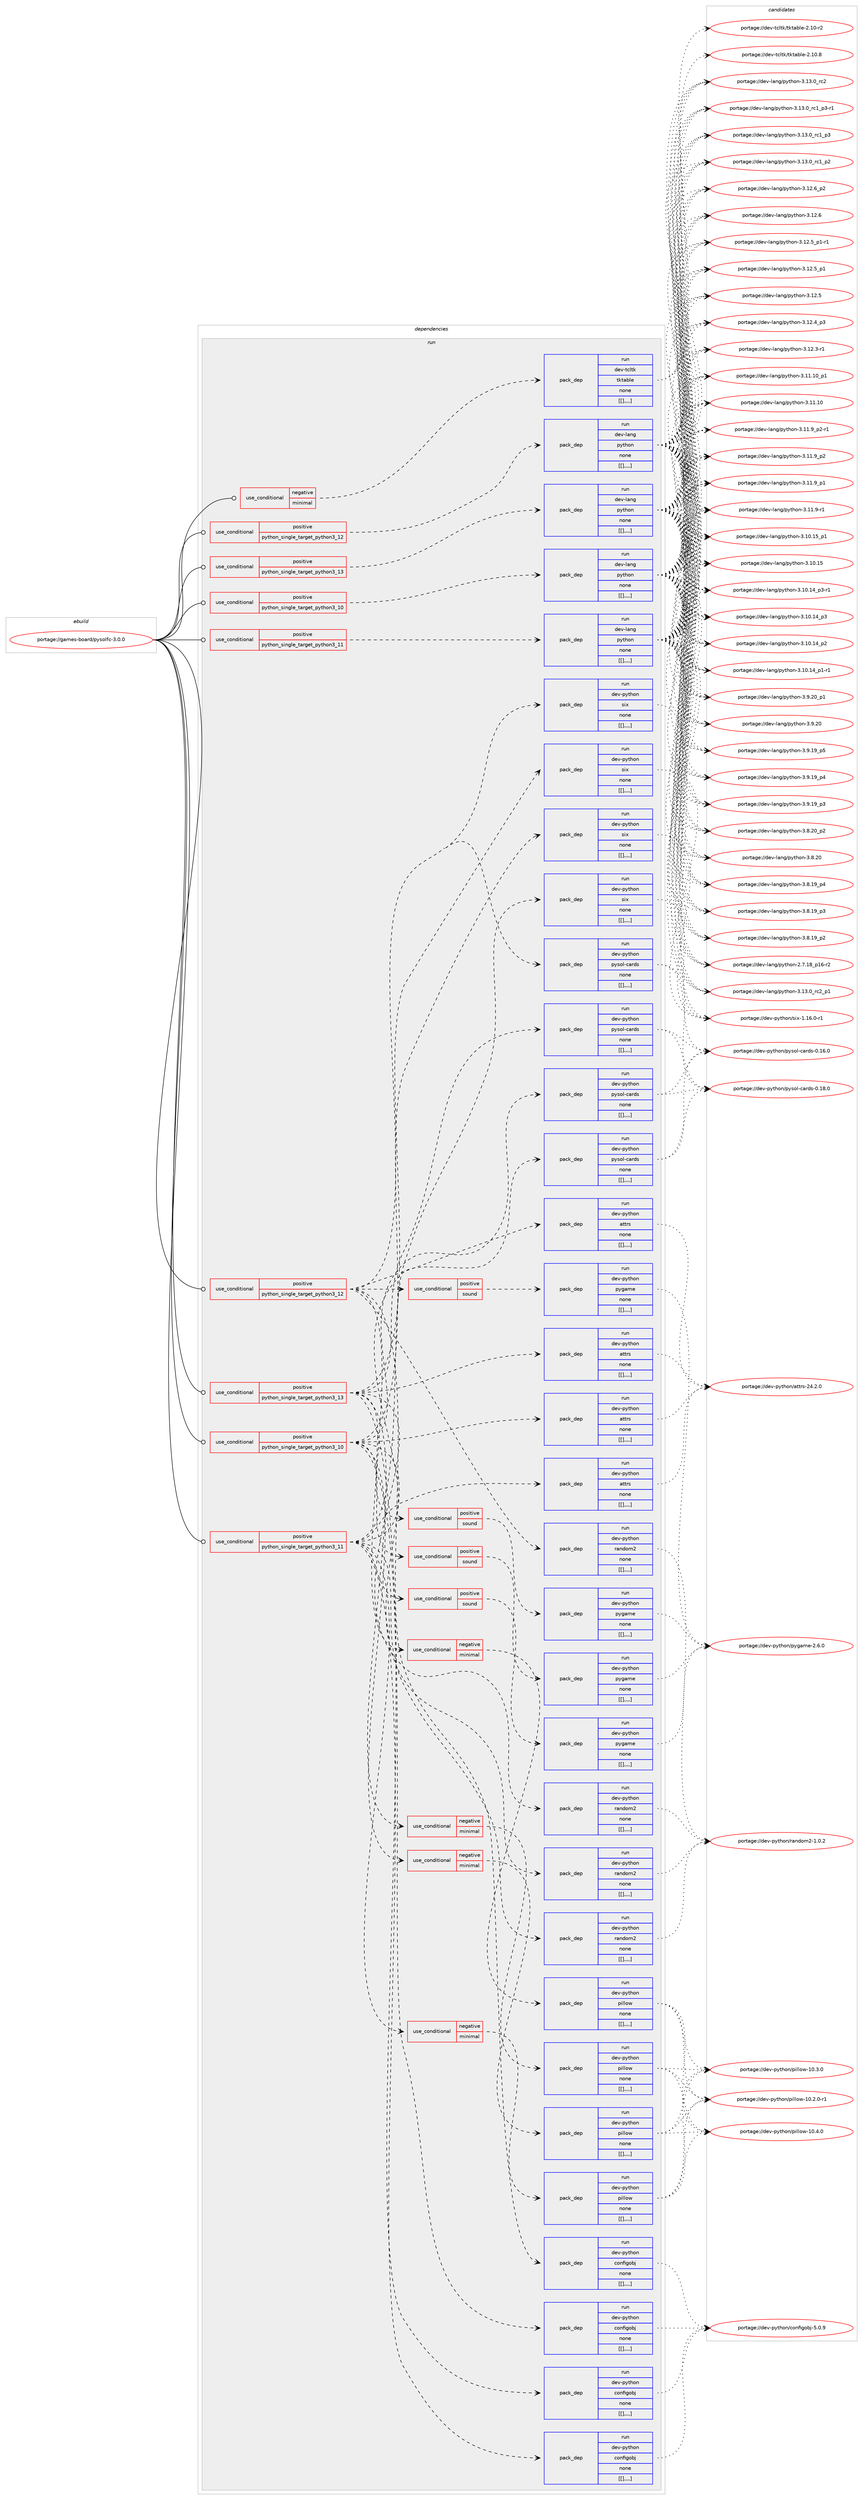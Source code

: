 digraph prolog {

# *************
# Graph options
# *************

newrank=true;
concentrate=true;
compound=true;
graph [rankdir=LR,fontname=Helvetica,fontsize=10,ranksep=1.5];#, ranksep=2.5, nodesep=0.2];
edge  [arrowhead=vee];
node  [fontname=Helvetica,fontsize=10];

# **********
# The ebuild
# **********

subgraph cluster_leftcol {
color=gray;
label=<<i>ebuild</i>>;
id [label="portage://games-board/pysolfc-3.0.0", color=red, width=4, href="../games-board/pysolfc-3.0.0.svg"];
}

# ****************
# The dependencies
# ****************

subgraph cluster_midcol {
color=gray;
label=<<i>dependencies</i>>;
subgraph cluster_compile {
fillcolor="#eeeeee";
style=filled;
label=<<i>compile</i>>;
}
subgraph cluster_compileandrun {
fillcolor="#eeeeee";
style=filled;
label=<<i>compile and run</i>>;
}
subgraph cluster_run {
fillcolor="#eeeeee";
style=filled;
label=<<i>run</i>>;
subgraph cond65545 {
dependency230929 [label=<<TABLE BORDER="0" CELLBORDER="1" CELLSPACING="0" CELLPADDING="4"><TR><TD ROWSPAN="3" CELLPADDING="10">use_conditional</TD></TR><TR><TD>negative</TD></TR><TR><TD>minimal</TD></TR></TABLE>>, shape=none, color=red];
subgraph pack163909 {
dependency230930 [label=<<TABLE BORDER="0" CELLBORDER="1" CELLSPACING="0" CELLPADDING="4" WIDTH="220"><TR><TD ROWSPAN="6" CELLPADDING="30">pack_dep</TD></TR><TR><TD WIDTH="110">run</TD></TR><TR><TD>dev-tcltk</TD></TR><TR><TD>tktable</TD></TR><TR><TD>none</TD></TR><TR><TD>[[],,,,]</TD></TR></TABLE>>, shape=none, color=blue];
}
dependency230929:e -> dependency230930:w [weight=20,style="dashed",arrowhead="vee"];
}
id:e -> dependency230929:w [weight=20,style="solid",arrowhead="odot"];
subgraph cond65546 {
dependency230931 [label=<<TABLE BORDER="0" CELLBORDER="1" CELLSPACING="0" CELLPADDING="4"><TR><TD ROWSPAN="3" CELLPADDING="10">use_conditional</TD></TR><TR><TD>positive</TD></TR><TR><TD>python_single_target_python3_10</TD></TR></TABLE>>, shape=none, color=red];
subgraph pack163910 {
dependency230932 [label=<<TABLE BORDER="0" CELLBORDER="1" CELLSPACING="0" CELLPADDING="4" WIDTH="220"><TR><TD ROWSPAN="6" CELLPADDING="30">pack_dep</TD></TR><TR><TD WIDTH="110">run</TD></TR><TR><TD>dev-lang</TD></TR><TR><TD>python</TD></TR><TR><TD>none</TD></TR><TR><TD>[[],,,,]</TD></TR></TABLE>>, shape=none, color=blue];
}
dependency230931:e -> dependency230932:w [weight=20,style="dashed",arrowhead="vee"];
}
id:e -> dependency230931:w [weight=20,style="solid",arrowhead="odot"];
subgraph cond65547 {
dependency230933 [label=<<TABLE BORDER="0" CELLBORDER="1" CELLSPACING="0" CELLPADDING="4"><TR><TD ROWSPAN="3" CELLPADDING="10">use_conditional</TD></TR><TR><TD>positive</TD></TR><TR><TD>python_single_target_python3_10</TD></TR></TABLE>>, shape=none, color=red];
subgraph pack163911 {
dependency230934 [label=<<TABLE BORDER="0" CELLBORDER="1" CELLSPACING="0" CELLPADDING="4" WIDTH="220"><TR><TD ROWSPAN="6" CELLPADDING="30">pack_dep</TD></TR><TR><TD WIDTH="110">run</TD></TR><TR><TD>dev-python</TD></TR><TR><TD>attrs</TD></TR><TR><TD>none</TD></TR><TR><TD>[[],,,,]</TD></TR></TABLE>>, shape=none, color=blue];
}
dependency230933:e -> dependency230934:w [weight=20,style="dashed",arrowhead="vee"];
subgraph pack163912 {
dependency230935 [label=<<TABLE BORDER="0" CELLBORDER="1" CELLSPACING="0" CELLPADDING="4" WIDTH="220"><TR><TD ROWSPAN="6" CELLPADDING="30">pack_dep</TD></TR><TR><TD WIDTH="110">run</TD></TR><TR><TD>dev-python</TD></TR><TR><TD>configobj</TD></TR><TR><TD>none</TD></TR><TR><TD>[[],,,,]</TD></TR></TABLE>>, shape=none, color=blue];
}
dependency230933:e -> dependency230935:w [weight=20,style="dashed",arrowhead="vee"];
subgraph pack163913 {
dependency230936 [label=<<TABLE BORDER="0" CELLBORDER="1" CELLSPACING="0" CELLPADDING="4" WIDTH="220"><TR><TD ROWSPAN="6" CELLPADDING="30">pack_dep</TD></TR><TR><TD WIDTH="110">run</TD></TR><TR><TD>dev-python</TD></TR><TR><TD>pysol-cards</TD></TR><TR><TD>none</TD></TR><TR><TD>[[],,,,]</TD></TR></TABLE>>, shape=none, color=blue];
}
dependency230933:e -> dependency230936:w [weight=20,style="dashed",arrowhead="vee"];
subgraph pack163914 {
dependency230937 [label=<<TABLE BORDER="0" CELLBORDER="1" CELLSPACING="0" CELLPADDING="4" WIDTH="220"><TR><TD ROWSPAN="6" CELLPADDING="30">pack_dep</TD></TR><TR><TD WIDTH="110">run</TD></TR><TR><TD>dev-python</TD></TR><TR><TD>random2</TD></TR><TR><TD>none</TD></TR><TR><TD>[[],,,,]</TD></TR></TABLE>>, shape=none, color=blue];
}
dependency230933:e -> dependency230937:w [weight=20,style="dashed",arrowhead="vee"];
subgraph pack163915 {
dependency230938 [label=<<TABLE BORDER="0" CELLBORDER="1" CELLSPACING="0" CELLPADDING="4" WIDTH="220"><TR><TD ROWSPAN="6" CELLPADDING="30">pack_dep</TD></TR><TR><TD WIDTH="110">run</TD></TR><TR><TD>dev-python</TD></TR><TR><TD>six</TD></TR><TR><TD>none</TD></TR><TR><TD>[[],,,,]</TD></TR></TABLE>>, shape=none, color=blue];
}
dependency230933:e -> dependency230938:w [weight=20,style="dashed",arrowhead="vee"];
subgraph cond65548 {
dependency230939 [label=<<TABLE BORDER="0" CELLBORDER="1" CELLSPACING="0" CELLPADDING="4"><TR><TD ROWSPAN="3" CELLPADDING="10">use_conditional</TD></TR><TR><TD>positive</TD></TR><TR><TD>sound</TD></TR></TABLE>>, shape=none, color=red];
subgraph pack163916 {
dependency230940 [label=<<TABLE BORDER="0" CELLBORDER="1" CELLSPACING="0" CELLPADDING="4" WIDTH="220"><TR><TD ROWSPAN="6" CELLPADDING="30">pack_dep</TD></TR><TR><TD WIDTH="110">run</TD></TR><TR><TD>dev-python</TD></TR><TR><TD>pygame</TD></TR><TR><TD>none</TD></TR><TR><TD>[[],,,,]</TD></TR></TABLE>>, shape=none, color=blue];
}
dependency230939:e -> dependency230940:w [weight=20,style="dashed",arrowhead="vee"];
}
dependency230933:e -> dependency230939:w [weight=20,style="dashed",arrowhead="vee"];
subgraph cond65549 {
dependency230941 [label=<<TABLE BORDER="0" CELLBORDER="1" CELLSPACING="0" CELLPADDING="4"><TR><TD ROWSPAN="3" CELLPADDING="10">use_conditional</TD></TR><TR><TD>negative</TD></TR><TR><TD>minimal</TD></TR></TABLE>>, shape=none, color=red];
subgraph pack163917 {
dependency230942 [label=<<TABLE BORDER="0" CELLBORDER="1" CELLSPACING="0" CELLPADDING="4" WIDTH="220"><TR><TD ROWSPAN="6" CELLPADDING="30">pack_dep</TD></TR><TR><TD WIDTH="110">run</TD></TR><TR><TD>dev-python</TD></TR><TR><TD>pillow</TD></TR><TR><TD>none</TD></TR><TR><TD>[[],,,,]</TD></TR></TABLE>>, shape=none, color=blue];
}
dependency230941:e -> dependency230942:w [weight=20,style="dashed",arrowhead="vee"];
}
dependency230933:e -> dependency230941:w [weight=20,style="dashed",arrowhead="vee"];
}
id:e -> dependency230933:w [weight=20,style="solid",arrowhead="odot"];
subgraph cond65550 {
dependency230943 [label=<<TABLE BORDER="0" CELLBORDER="1" CELLSPACING="0" CELLPADDING="4"><TR><TD ROWSPAN="3" CELLPADDING="10">use_conditional</TD></TR><TR><TD>positive</TD></TR><TR><TD>python_single_target_python3_11</TD></TR></TABLE>>, shape=none, color=red];
subgraph pack163918 {
dependency230944 [label=<<TABLE BORDER="0" CELLBORDER="1" CELLSPACING="0" CELLPADDING="4" WIDTH="220"><TR><TD ROWSPAN="6" CELLPADDING="30">pack_dep</TD></TR><TR><TD WIDTH="110">run</TD></TR><TR><TD>dev-lang</TD></TR><TR><TD>python</TD></TR><TR><TD>none</TD></TR><TR><TD>[[],,,,]</TD></TR></TABLE>>, shape=none, color=blue];
}
dependency230943:e -> dependency230944:w [weight=20,style="dashed",arrowhead="vee"];
}
id:e -> dependency230943:w [weight=20,style="solid",arrowhead="odot"];
subgraph cond65551 {
dependency230945 [label=<<TABLE BORDER="0" CELLBORDER="1" CELLSPACING="0" CELLPADDING="4"><TR><TD ROWSPAN="3" CELLPADDING="10">use_conditional</TD></TR><TR><TD>positive</TD></TR><TR><TD>python_single_target_python3_11</TD></TR></TABLE>>, shape=none, color=red];
subgraph pack163919 {
dependency230946 [label=<<TABLE BORDER="0" CELLBORDER="1" CELLSPACING="0" CELLPADDING="4" WIDTH="220"><TR><TD ROWSPAN="6" CELLPADDING="30">pack_dep</TD></TR><TR><TD WIDTH="110">run</TD></TR><TR><TD>dev-python</TD></TR><TR><TD>attrs</TD></TR><TR><TD>none</TD></TR><TR><TD>[[],,,,]</TD></TR></TABLE>>, shape=none, color=blue];
}
dependency230945:e -> dependency230946:w [weight=20,style="dashed",arrowhead="vee"];
subgraph pack163920 {
dependency230947 [label=<<TABLE BORDER="0" CELLBORDER="1" CELLSPACING="0" CELLPADDING="4" WIDTH="220"><TR><TD ROWSPAN="6" CELLPADDING="30">pack_dep</TD></TR><TR><TD WIDTH="110">run</TD></TR><TR><TD>dev-python</TD></TR><TR><TD>configobj</TD></TR><TR><TD>none</TD></TR><TR><TD>[[],,,,]</TD></TR></TABLE>>, shape=none, color=blue];
}
dependency230945:e -> dependency230947:w [weight=20,style="dashed",arrowhead="vee"];
subgraph pack163921 {
dependency230948 [label=<<TABLE BORDER="0" CELLBORDER="1" CELLSPACING="0" CELLPADDING="4" WIDTH="220"><TR><TD ROWSPAN="6" CELLPADDING="30">pack_dep</TD></TR><TR><TD WIDTH="110">run</TD></TR><TR><TD>dev-python</TD></TR><TR><TD>pysol-cards</TD></TR><TR><TD>none</TD></TR><TR><TD>[[],,,,]</TD></TR></TABLE>>, shape=none, color=blue];
}
dependency230945:e -> dependency230948:w [weight=20,style="dashed",arrowhead="vee"];
subgraph pack163922 {
dependency230949 [label=<<TABLE BORDER="0" CELLBORDER="1" CELLSPACING="0" CELLPADDING="4" WIDTH="220"><TR><TD ROWSPAN="6" CELLPADDING="30">pack_dep</TD></TR><TR><TD WIDTH="110">run</TD></TR><TR><TD>dev-python</TD></TR><TR><TD>random2</TD></TR><TR><TD>none</TD></TR><TR><TD>[[],,,,]</TD></TR></TABLE>>, shape=none, color=blue];
}
dependency230945:e -> dependency230949:w [weight=20,style="dashed",arrowhead="vee"];
subgraph pack163923 {
dependency230950 [label=<<TABLE BORDER="0" CELLBORDER="1" CELLSPACING="0" CELLPADDING="4" WIDTH="220"><TR><TD ROWSPAN="6" CELLPADDING="30">pack_dep</TD></TR><TR><TD WIDTH="110">run</TD></TR><TR><TD>dev-python</TD></TR><TR><TD>six</TD></TR><TR><TD>none</TD></TR><TR><TD>[[],,,,]</TD></TR></TABLE>>, shape=none, color=blue];
}
dependency230945:e -> dependency230950:w [weight=20,style="dashed",arrowhead="vee"];
subgraph cond65552 {
dependency230951 [label=<<TABLE BORDER="0" CELLBORDER="1" CELLSPACING="0" CELLPADDING="4"><TR><TD ROWSPAN="3" CELLPADDING="10">use_conditional</TD></TR><TR><TD>positive</TD></TR><TR><TD>sound</TD></TR></TABLE>>, shape=none, color=red];
subgraph pack163924 {
dependency230952 [label=<<TABLE BORDER="0" CELLBORDER="1" CELLSPACING="0" CELLPADDING="4" WIDTH="220"><TR><TD ROWSPAN="6" CELLPADDING="30">pack_dep</TD></TR><TR><TD WIDTH="110">run</TD></TR><TR><TD>dev-python</TD></TR><TR><TD>pygame</TD></TR><TR><TD>none</TD></TR><TR><TD>[[],,,,]</TD></TR></TABLE>>, shape=none, color=blue];
}
dependency230951:e -> dependency230952:w [weight=20,style="dashed",arrowhead="vee"];
}
dependency230945:e -> dependency230951:w [weight=20,style="dashed",arrowhead="vee"];
subgraph cond65553 {
dependency230953 [label=<<TABLE BORDER="0" CELLBORDER="1" CELLSPACING="0" CELLPADDING="4"><TR><TD ROWSPAN="3" CELLPADDING="10">use_conditional</TD></TR><TR><TD>negative</TD></TR><TR><TD>minimal</TD></TR></TABLE>>, shape=none, color=red];
subgraph pack163925 {
dependency230954 [label=<<TABLE BORDER="0" CELLBORDER="1" CELLSPACING="0" CELLPADDING="4" WIDTH="220"><TR><TD ROWSPAN="6" CELLPADDING="30">pack_dep</TD></TR><TR><TD WIDTH="110">run</TD></TR><TR><TD>dev-python</TD></TR><TR><TD>pillow</TD></TR><TR><TD>none</TD></TR><TR><TD>[[],,,,]</TD></TR></TABLE>>, shape=none, color=blue];
}
dependency230953:e -> dependency230954:w [weight=20,style="dashed",arrowhead="vee"];
}
dependency230945:e -> dependency230953:w [weight=20,style="dashed",arrowhead="vee"];
}
id:e -> dependency230945:w [weight=20,style="solid",arrowhead="odot"];
subgraph cond65554 {
dependency230955 [label=<<TABLE BORDER="0" CELLBORDER="1" CELLSPACING="0" CELLPADDING="4"><TR><TD ROWSPAN="3" CELLPADDING="10">use_conditional</TD></TR><TR><TD>positive</TD></TR><TR><TD>python_single_target_python3_12</TD></TR></TABLE>>, shape=none, color=red];
subgraph pack163926 {
dependency230956 [label=<<TABLE BORDER="0" CELLBORDER="1" CELLSPACING="0" CELLPADDING="4" WIDTH="220"><TR><TD ROWSPAN="6" CELLPADDING="30">pack_dep</TD></TR><TR><TD WIDTH="110">run</TD></TR><TR><TD>dev-lang</TD></TR><TR><TD>python</TD></TR><TR><TD>none</TD></TR><TR><TD>[[],,,,]</TD></TR></TABLE>>, shape=none, color=blue];
}
dependency230955:e -> dependency230956:w [weight=20,style="dashed",arrowhead="vee"];
}
id:e -> dependency230955:w [weight=20,style="solid",arrowhead="odot"];
subgraph cond65555 {
dependency230957 [label=<<TABLE BORDER="0" CELLBORDER="1" CELLSPACING="0" CELLPADDING="4"><TR><TD ROWSPAN="3" CELLPADDING="10">use_conditional</TD></TR><TR><TD>positive</TD></TR><TR><TD>python_single_target_python3_12</TD></TR></TABLE>>, shape=none, color=red];
subgraph pack163927 {
dependency230958 [label=<<TABLE BORDER="0" CELLBORDER="1" CELLSPACING="0" CELLPADDING="4" WIDTH="220"><TR><TD ROWSPAN="6" CELLPADDING="30">pack_dep</TD></TR><TR><TD WIDTH="110">run</TD></TR><TR><TD>dev-python</TD></TR><TR><TD>attrs</TD></TR><TR><TD>none</TD></TR><TR><TD>[[],,,,]</TD></TR></TABLE>>, shape=none, color=blue];
}
dependency230957:e -> dependency230958:w [weight=20,style="dashed",arrowhead="vee"];
subgraph pack163928 {
dependency230959 [label=<<TABLE BORDER="0" CELLBORDER="1" CELLSPACING="0" CELLPADDING="4" WIDTH="220"><TR><TD ROWSPAN="6" CELLPADDING="30">pack_dep</TD></TR><TR><TD WIDTH="110">run</TD></TR><TR><TD>dev-python</TD></TR><TR><TD>configobj</TD></TR><TR><TD>none</TD></TR><TR><TD>[[],,,,]</TD></TR></TABLE>>, shape=none, color=blue];
}
dependency230957:e -> dependency230959:w [weight=20,style="dashed",arrowhead="vee"];
subgraph pack163929 {
dependency230960 [label=<<TABLE BORDER="0" CELLBORDER="1" CELLSPACING="0" CELLPADDING="4" WIDTH="220"><TR><TD ROWSPAN="6" CELLPADDING="30">pack_dep</TD></TR><TR><TD WIDTH="110">run</TD></TR><TR><TD>dev-python</TD></TR><TR><TD>pysol-cards</TD></TR><TR><TD>none</TD></TR><TR><TD>[[],,,,]</TD></TR></TABLE>>, shape=none, color=blue];
}
dependency230957:e -> dependency230960:w [weight=20,style="dashed",arrowhead="vee"];
subgraph pack163930 {
dependency230961 [label=<<TABLE BORDER="0" CELLBORDER="1" CELLSPACING="0" CELLPADDING="4" WIDTH="220"><TR><TD ROWSPAN="6" CELLPADDING="30">pack_dep</TD></TR><TR><TD WIDTH="110">run</TD></TR><TR><TD>dev-python</TD></TR><TR><TD>random2</TD></TR><TR><TD>none</TD></TR><TR><TD>[[],,,,]</TD></TR></TABLE>>, shape=none, color=blue];
}
dependency230957:e -> dependency230961:w [weight=20,style="dashed",arrowhead="vee"];
subgraph pack163931 {
dependency230962 [label=<<TABLE BORDER="0" CELLBORDER="1" CELLSPACING="0" CELLPADDING="4" WIDTH="220"><TR><TD ROWSPAN="6" CELLPADDING="30">pack_dep</TD></TR><TR><TD WIDTH="110">run</TD></TR><TR><TD>dev-python</TD></TR><TR><TD>six</TD></TR><TR><TD>none</TD></TR><TR><TD>[[],,,,]</TD></TR></TABLE>>, shape=none, color=blue];
}
dependency230957:e -> dependency230962:w [weight=20,style="dashed",arrowhead="vee"];
subgraph cond65556 {
dependency230963 [label=<<TABLE BORDER="0" CELLBORDER="1" CELLSPACING="0" CELLPADDING="4"><TR><TD ROWSPAN="3" CELLPADDING="10">use_conditional</TD></TR><TR><TD>positive</TD></TR><TR><TD>sound</TD></TR></TABLE>>, shape=none, color=red];
subgraph pack163932 {
dependency230964 [label=<<TABLE BORDER="0" CELLBORDER="1" CELLSPACING="0" CELLPADDING="4" WIDTH="220"><TR><TD ROWSPAN="6" CELLPADDING="30">pack_dep</TD></TR><TR><TD WIDTH="110">run</TD></TR><TR><TD>dev-python</TD></TR><TR><TD>pygame</TD></TR><TR><TD>none</TD></TR><TR><TD>[[],,,,]</TD></TR></TABLE>>, shape=none, color=blue];
}
dependency230963:e -> dependency230964:w [weight=20,style="dashed",arrowhead="vee"];
}
dependency230957:e -> dependency230963:w [weight=20,style="dashed",arrowhead="vee"];
subgraph cond65557 {
dependency230965 [label=<<TABLE BORDER="0" CELLBORDER="1" CELLSPACING="0" CELLPADDING="4"><TR><TD ROWSPAN="3" CELLPADDING="10">use_conditional</TD></TR><TR><TD>negative</TD></TR><TR><TD>minimal</TD></TR></TABLE>>, shape=none, color=red];
subgraph pack163933 {
dependency230966 [label=<<TABLE BORDER="0" CELLBORDER="1" CELLSPACING="0" CELLPADDING="4" WIDTH="220"><TR><TD ROWSPAN="6" CELLPADDING="30">pack_dep</TD></TR><TR><TD WIDTH="110">run</TD></TR><TR><TD>dev-python</TD></TR><TR><TD>pillow</TD></TR><TR><TD>none</TD></TR><TR><TD>[[],,,,]</TD></TR></TABLE>>, shape=none, color=blue];
}
dependency230965:e -> dependency230966:w [weight=20,style="dashed",arrowhead="vee"];
}
dependency230957:e -> dependency230965:w [weight=20,style="dashed",arrowhead="vee"];
}
id:e -> dependency230957:w [weight=20,style="solid",arrowhead="odot"];
subgraph cond65558 {
dependency230967 [label=<<TABLE BORDER="0" CELLBORDER="1" CELLSPACING="0" CELLPADDING="4"><TR><TD ROWSPAN="3" CELLPADDING="10">use_conditional</TD></TR><TR><TD>positive</TD></TR><TR><TD>python_single_target_python3_13</TD></TR></TABLE>>, shape=none, color=red];
subgraph pack163934 {
dependency230968 [label=<<TABLE BORDER="0" CELLBORDER="1" CELLSPACING="0" CELLPADDING="4" WIDTH="220"><TR><TD ROWSPAN="6" CELLPADDING="30">pack_dep</TD></TR><TR><TD WIDTH="110">run</TD></TR><TR><TD>dev-lang</TD></TR><TR><TD>python</TD></TR><TR><TD>none</TD></TR><TR><TD>[[],,,,]</TD></TR></TABLE>>, shape=none, color=blue];
}
dependency230967:e -> dependency230968:w [weight=20,style="dashed",arrowhead="vee"];
}
id:e -> dependency230967:w [weight=20,style="solid",arrowhead="odot"];
subgraph cond65559 {
dependency230969 [label=<<TABLE BORDER="0" CELLBORDER="1" CELLSPACING="0" CELLPADDING="4"><TR><TD ROWSPAN="3" CELLPADDING="10">use_conditional</TD></TR><TR><TD>positive</TD></TR><TR><TD>python_single_target_python3_13</TD></TR></TABLE>>, shape=none, color=red];
subgraph pack163935 {
dependency230970 [label=<<TABLE BORDER="0" CELLBORDER="1" CELLSPACING="0" CELLPADDING="4" WIDTH="220"><TR><TD ROWSPAN="6" CELLPADDING="30">pack_dep</TD></TR><TR><TD WIDTH="110">run</TD></TR><TR><TD>dev-python</TD></TR><TR><TD>attrs</TD></TR><TR><TD>none</TD></TR><TR><TD>[[],,,,]</TD></TR></TABLE>>, shape=none, color=blue];
}
dependency230969:e -> dependency230970:w [weight=20,style="dashed",arrowhead="vee"];
subgraph pack163936 {
dependency230971 [label=<<TABLE BORDER="0" CELLBORDER="1" CELLSPACING="0" CELLPADDING="4" WIDTH="220"><TR><TD ROWSPAN="6" CELLPADDING="30">pack_dep</TD></TR><TR><TD WIDTH="110">run</TD></TR><TR><TD>dev-python</TD></TR><TR><TD>configobj</TD></TR><TR><TD>none</TD></TR><TR><TD>[[],,,,]</TD></TR></TABLE>>, shape=none, color=blue];
}
dependency230969:e -> dependency230971:w [weight=20,style="dashed",arrowhead="vee"];
subgraph pack163937 {
dependency230972 [label=<<TABLE BORDER="0" CELLBORDER="1" CELLSPACING="0" CELLPADDING="4" WIDTH="220"><TR><TD ROWSPAN="6" CELLPADDING="30">pack_dep</TD></TR><TR><TD WIDTH="110">run</TD></TR><TR><TD>dev-python</TD></TR><TR><TD>pysol-cards</TD></TR><TR><TD>none</TD></TR><TR><TD>[[],,,,]</TD></TR></TABLE>>, shape=none, color=blue];
}
dependency230969:e -> dependency230972:w [weight=20,style="dashed",arrowhead="vee"];
subgraph pack163938 {
dependency230973 [label=<<TABLE BORDER="0" CELLBORDER="1" CELLSPACING="0" CELLPADDING="4" WIDTH="220"><TR><TD ROWSPAN="6" CELLPADDING="30">pack_dep</TD></TR><TR><TD WIDTH="110">run</TD></TR><TR><TD>dev-python</TD></TR><TR><TD>random2</TD></TR><TR><TD>none</TD></TR><TR><TD>[[],,,,]</TD></TR></TABLE>>, shape=none, color=blue];
}
dependency230969:e -> dependency230973:w [weight=20,style="dashed",arrowhead="vee"];
subgraph pack163939 {
dependency230974 [label=<<TABLE BORDER="0" CELLBORDER="1" CELLSPACING="0" CELLPADDING="4" WIDTH="220"><TR><TD ROWSPAN="6" CELLPADDING="30">pack_dep</TD></TR><TR><TD WIDTH="110">run</TD></TR><TR><TD>dev-python</TD></TR><TR><TD>six</TD></TR><TR><TD>none</TD></TR><TR><TD>[[],,,,]</TD></TR></TABLE>>, shape=none, color=blue];
}
dependency230969:e -> dependency230974:w [weight=20,style="dashed",arrowhead="vee"];
subgraph cond65560 {
dependency230975 [label=<<TABLE BORDER="0" CELLBORDER="1" CELLSPACING="0" CELLPADDING="4"><TR><TD ROWSPAN="3" CELLPADDING="10">use_conditional</TD></TR><TR><TD>positive</TD></TR><TR><TD>sound</TD></TR></TABLE>>, shape=none, color=red];
subgraph pack163940 {
dependency230976 [label=<<TABLE BORDER="0" CELLBORDER="1" CELLSPACING="0" CELLPADDING="4" WIDTH="220"><TR><TD ROWSPAN="6" CELLPADDING="30">pack_dep</TD></TR><TR><TD WIDTH="110">run</TD></TR><TR><TD>dev-python</TD></TR><TR><TD>pygame</TD></TR><TR><TD>none</TD></TR><TR><TD>[[],,,,]</TD></TR></TABLE>>, shape=none, color=blue];
}
dependency230975:e -> dependency230976:w [weight=20,style="dashed",arrowhead="vee"];
}
dependency230969:e -> dependency230975:w [weight=20,style="dashed",arrowhead="vee"];
subgraph cond65561 {
dependency230977 [label=<<TABLE BORDER="0" CELLBORDER="1" CELLSPACING="0" CELLPADDING="4"><TR><TD ROWSPAN="3" CELLPADDING="10">use_conditional</TD></TR><TR><TD>negative</TD></TR><TR><TD>minimal</TD></TR></TABLE>>, shape=none, color=red];
subgraph pack163941 {
dependency230978 [label=<<TABLE BORDER="0" CELLBORDER="1" CELLSPACING="0" CELLPADDING="4" WIDTH="220"><TR><TD ROWSPAN="6" CELLPADDING="30">pack_dep</TD></TR><TR><TD WIDTH="110">run</TD></TR><TR><TD>dev-python</TD></TR><TR><TD>pillow</TD></TR><TR><TD>none</TD></TR><TR><TD>[[],,,,]</TD></TR></TABLE>>, shape=none, color=blue];
}
dependency230977:e -> dependency230978:w [weight=20,style="dashed",arrowhead="vee"];
}
dependency230969:e -> dependency230977:w [weight=20,style="dashed",arrowhead="vee"];
}
id:e -> dependency230969:w [weight=20,style="solid",arrowhead="odot"];
}
}

# **************
# The candidates
# **************

subgraph cluster_choices {
rank=same;
color=gray;
label=<<i>candidates</i>>;

subgraph choice163909 {
color=black;
nodesep=1;
choice100101118451169910811610747116107116979810810145504649484656 [label="portage://dev-tcltk/tktable-2.10.8", color=red, width=4,href="../dev-tcltk/tktable-2.10.8.svg"];
choice100101118451169910811610747116107116979810810145504649484511450 [label="portage://dev-tcltk/tktable-2.10-r2", color=red, width=4,href="../dev-tcltk/tktable-2.10-r2.svg"];
dependency230930:e -> choice100101118451169910811610747116107116979810810145504649484656:w [style=dotted,weight="100"];
dependency230930:e -> choice100101118451169910811610747116107116979810810145504649484511450:w [style=dotted,weight="100"];
}
subgraph choice163910 {
color=black;
nodesep=1;
choice100101118451089711010347112121116104111110455146495146489511499509511249 [label="portage://dev-lang/python-3.13.0_rc2_p1", color=red, width=4,href="../dev-lang/python-3.13.0_rc2_p1.svg"];
choice10010111845108971101034711212111610411111045514649514648951149950 [label="portage://dev-lang/python-3.13.0_rc2", color=red, width=4,href="../dev-lang/python-3.13.0_rc2.svg"];
choice1001011184510897110103471121211161041111104551464951464895114994995112514511449 [label="portage://dev-lang/python-3.13.0_rc1_p3-r1", color=red, width=4,href="../dev-lang/python-3.13.0_rc1_p3-r1.svg"];
choice100101118451089711010347112121116104111110455146495146489511499499511251 [label="portage://dev-lang/python-3.13.0_rc1_p3", color=red, width=4,href="../dev-lang/python-3.13.0_rc1_p3.svg"];
choice100101118451089711010347112121116104111110455146495146489511499499511250 [label="portage://dev-lang/python-3.13.0_rc1_p2", color=red, width=4,href="../dev-lang/python-3.13.0_rc1_p2.svg"];
choice100101118451089711010347112121116104111110455146495046549511250 [label="portage://dev-lang/python-3.12.6_p2", color=red, width=4,href="../dev-lang/python-3.12.6_p2.svg"];
choice10010111845108971101034711212111610411111045514649504654 [label="portage://dev-lang/python-3.12.6", color=red, width=4,href="../dev-lang/python-3.12.6.svg"];
choice1001011184510897110103471121211161041111104551464950465395112494511449 [label="portage://dev-lang/python-3.12.5_p1-r1", color=red, width=4,href="../dev-lang/python-3.12.5_p1-r1.svg"];
choice100101118451089711010347112121116104111110455146495046539511249 [label="portage://dev-lang/python-3.12.5_p1", color=red, width=4,href="../dev-lang/python-3.12.5_p1.svg"];
choice10010111845108971101034711212111610411111045514649504653 [label="portage://dev-lang/python-3.12.5", color=red, width=4,href="../dev-lang/python-3.12.5.svg"];
choice100101118451089711010347112121116104111110455146495046529511251 [label="portage://dev-lang/python-3.12.4_p3", color=red, width=4,href="../dev-lang/python-3.12.4_p3.svg"];
choice100101118451089711010347112121116104111110455146495046514511449 [label="portage://dev-lang/python-3.12.3-r1", color=red, width=4,href="../dev-lang/python-3.12.3-r1.svg"];
choice10010111845108971101034711212111610411111045514649494649489511249 [label="portage://dev-lang/python-3.11.10_p1", color=red, width=4,href="../dev-lang/python-3.11.10_p1.svg"];
choice1001011184510897110103471121211161041111104551464949464948 [label="portage://dev-lang/python-3.11.10", color=red, width=4,href="../dev-lang/python-3.11.10.svg"];
choice1001011184510897110103471121211161041111104551464949465795112504511449 [label="portage://dev-lang/python-3.11.9_p2-r1", color=red, width=4,href="../dev-lang/python-3.11.9_p2-r1.svg"];
choice100101118451089711010347112121116104111110455146494946579511250 [label="portage://dev-lang/python-3.11.9_p2", color=red, width=4,href="../dev-lang/python-3.11.9_p2.svg"];
choice100101118451089711010347112121116104111110455146494946579511249 [label="portage://dev-lang/python-3.11.9_p1", color=red, width=4,href="../dev-lang/python-3.11.9_p1.svg"];
choice100101118451089711010347112121116104111110455146494946574511449 [label="portage://dev-lang/python-3.11.9-r1", color=red, width=4,href="../dev-lang/python-3.11.9-r1.svg"];
choice10010111845108971101034711212111610411111045514649484649539511249 [label="portage://dev-lang/python-3.10.15_p1", color=red, width=4,href="../dev-lang/python-3.10.15_p1.svg"];
choice1001011184510897110103471121211161041111104551464948464953 [label="portage://dev-lang/python-3.10.15", color=red, width=4,href="../dev-lang/python-3.10.15.svg"];
choice100101118451089711010347112121116104111110455146494846495295112514511449 [label="portage://dev-lang/python-3.10.14_p3-r1", color=red, width=4,href="../dev-lang/python-3.10.14_p3-r1.svg"];
choice10010111845108971101034711212111610411111045514649484649529511251 [label="portage://dev-lang/python-3.10.14_p3", color=red, width=4,href="../dev-lang/python-3.10.14_p3.svg"];
choice10010111845108971101034711212111610411111045514649484649529511250 [label="portage://dev-lang/python-3.10.14_p2", color=red, width=4,href="../dev-lang/python-3.10.14_p2.svg"];
choice100101118451089711010347112121116104111110455146494846495295112494511449 [label="portage://dev-lang/python-3.10.14_p1-r1", color=red, width=4,href="../dev-lang/python-3.10.14_p1-r1.svg"];
choice100101118451089711010347112121116104111110455146574650489511249 [label="portage://dev-lang/python-3.9.20_p1", color=red, width=4,href="../dev-lang/python-3.9.20_p1.svg"];
choice10010111845108971101034711212111610411111045514657465048 [label="portage://dev-lang/python-3.9.20", color=red, width=4,href="../dev-lang/python-3.9.20.svg"];
choice100101118451089711010347112121116104111110455146574649579511253 [label="portage://dev-lang/python-3.9.19_p5", color=red, width=4,href="../dev-lang/python-3.9.19_p5.svg"];
choice100101118451089711010347112121116104111110455146574649579511252 [label="portage://dev-lang/python-3.9.19_p4", color=red, width=4,href="../dev-lang/python-3.9.19_p4.svg"];
choice100101118451089711010347112121116104111110455146574649579511251 [label="portage://dev-lang/python-3.9.19_p3", color=red, width=4,href="../dev-lang/python-3.9.19_p3.svg"];
choice100101118451089711010347112121116104111110455146564650489511250 [label="portage://dev-lang/python-3.8.20_p2", color=red, width=4,href="../dev-lang/python-3.8.20_p2.svg"];
choice10010111845108971101034711212111610411111045514656465048 [label="portage://dev-lang/python-3.8.20", color=red, width=4,href="../dev-lang/python-3.8.20.svg"];
choice100101118451089711010347112121116104111110455146564649579511252 [label="portage://dev-lang/python-3.8.19_p4", color=red, width=4,href="../dev-lang/python-3.8.19_p4.svg"];
choice100101118451089711010347112121116104111110455146564649579511251 [label="portage://dev-lang/python-3.8.19_p3", color=red, width=4,href="../dev-lang/python-3.8.19_p3.svg"];
choice100101118451089711010347112121116104111110455146564649579511250 [label="portage://dev-lang/python-3.8.19_p2", color=red, width=4,href="../dev-lang/python-3.8.19_p2.svg"];
choice100101118451089711010347112121116104111110455046554649569511249544511450 [label="portage://dev-lang/python-2.7.18_p16-r2", color=red, width=4,href="../dev-lang/python-2.7.18_p16-r2.svg"];
dependency230932:e -> choice100101118451089711010347112121116104111110455146495146489511499509511249:w [style=dotted,weight="100"];
dependency230932:e -> choice10010111845108971101034711212111610411111045514649514648951149950:w [style=dotted,weight="100"];
dependency230932:e -> choice1001011184510897110103471121211161041111104551464951464895114994995112514511449:w [style=dotted,weight="100"];
dependency230932:e -> choice100101118451089711010347112121116104111110455146495146489511499499511251:w [style=dotted,weight="100"];
dependency230932:e -> choice100101118451089711010347112121116104111110455146495146489511499499511250:w [style=dotted,weight="100"];
dependency230932:e -> choice100101118451089711010347112121116104111110455146495046549511250:w [style=dotted,weight="100"];
dependency230932:e -> choice10010111845108971101034711212111610411111045514649504654:w [style=dotted,weight="100"];
dependency230932:e -> choice1001011184510897110103471121211161041111104551464950465395112494511449:w [style=dotted,weight="100"];
dependency230932:e -> choice100101118451089711010347112121116104111110455146495046539511249:w [style=dotted,weight="100"];
dependency230932:e -> choice10010111845108971101034711212111610411111045514649504653:w [style=dotted,weight="100"];
dependency230932:e -> choice100101118451089711010347112121116104111110455146495046529511251:w [style=dotted,weight="100"];
dependency230932:e -> choice100101118451089711010347112121116104111110455146495046514511449:w [style=dotted,weight="100"];
dependency230932:e -> choice10010111845108971101034711212111610411111045514649494649489511249:w [style=dotted,weight="100"];
dependency230932:e -> choice1001011184510897110103471121211161041111104551464949464948:w [style=dotted,weight="100"];
dependency230932:e -> choice1001011184510897110103471121211161041111104551464949465795112504511449:w [style=dotted,weight="100"];
dependency230932:e -> choice100101118451089711010347112121116104111110455146494946579511250:w [style=dotted,weight="100"];
dependency230932:e -> choice100101118451089711010347112121116104111110455146494946579511249:w [style=dotted,weight="100"];
dependency230932:e -> choice100101118451089711010347112121116104111110455146494946574511449:w [style=dotted,weight="100"];
dependency230932:e -> choice10010111845108971101034711212111610411111045514649484649539511249:w [style=dotted,weight="100"];
dependency230932:e -> choice1001011184510897110103471121211161041111104551464948464953:w [style=dotted,weight="100"];
dependency230932:e -> choice100101118451089711010347112121116104111110455146494846495295112514511449:w [style=dotted,weight="100"];
dependency230932:e -> choice10010111845108971101034711212111610411111045514649484649529511251:w [style=dotted,weight="100"];
dependency230932:e -> choice10010111845108971101034711212111610411111045514649484649529511250:w [style=dotted,weight="100"];
dependency230932:e -> choice100101118451089711010347112121116104111110455146494846495295112494511449:w [style=dotted,weight="100"];
dependency230932:e -> choice100101118451089711010347112121116104111110455146574650489511249:w [style=dotted,weight="100"];
dependency230932:e -> choice10010111845108971101034711212111610411111045514657465048:w [style=dotted,weight="100"];
dependency230932:e -> choice100101118451089711010347112121116104111110455146574649579511253:w [style=dotted,weight="100"];
dependency230932:e -> choice100101118451089711010347112121116104111110455146574649579511252:w [style=dotted,weight="100"];
dependency230932:e -> choice100101118451089711010347112121116104111110455146574649579511251:w [style=dotted,weight="100"];
dependency230932:e -> choice100101118451089711010347112121116104111110455146564650489511250:w [style=dotted,weight="100"];
dependency230932:e -> choice10010111845108971101034711212111610411111045514656465048:w [style=dotted,weight="100"];
dependency230932:e -> choice100101118451089711010347112121116104111110455146564649579511252:w [style=dotted,weight="100"];
dependency230932:e -> choice100101118451089711010347112121116104111110455146564649579511251:w [style=dotted,weight="100"];
dependency230932:e -> choice100101118451089711010347112121116104111110455146564649579511250:w [style=dotted,weight="100"];
dependency230932:e -> choice100101118451089711010347112121116104111110455046554649569511249544511450:w [style=dotted,weight="100"];
}
subgraph choice163911 {
color=black;
nodesep=1;
choice10010111845112121116104111110479711611611411545505246504648 [label="portage://dev-python/attrs-24.2.0", color=red, width=4,href="../dev-python/attrs-24.2.0.svg"];
dependency230934:e -> choice10010111845112121116104111110479711611611411545505246504648:w [style=dotted,weight="100"];
}
subgraph choice163912 {
color=black;
nodesep=1;
choice10010111845112121116104111110479911111010210510311198106455346484657 [label="portage://dev-python/configobj-5.0.9", color=red, width=4,href="../dev-python/configobj-5.0.9.svg"];
dependency230935:e -> choice10010111845112121116104111110479911111010210510311198106455346484657:w [style=dotted,weight="100"];
}
subgraph choice163913 {
color=black;
nodesep=1;
choice100101118451121211161041111104711212111511110845999711410011545484649564648 [label="portage://dev-python/pysol-cards-0.18.0", color=red, width=4,href="../dev-python/pysol-cards-0.18.0.svg"];
choice100101118451121211161041111104711212111511110845999711410011545484649544648 [label="portage://dev-python/pysol-cards-0.16.0", color=red, width=4,href="../dev-python/pysol-cards-0.16.0.svg"];
dependency230936:e -> choice100101118451121211161041111104711212111511110845999711410011545484649564648:w [style=dotted,weight="100"];
dependency230936:e -> choice100101118451121211161041111104711212111511110845999711410011545484649544648:w [style=dotted,weight="100"];
}
subgraph choice163914 {
color=black;
nodesep=1;
choice10010111845112121116104111110471149711010011110950454946484650 [label="portage://dev-python/random2-1.0.2", color=red, width=4,href="../dev-python/random2-1.0.2.svg"];
dependency230937:e -> choice10010111845112121116104111110471149711010011110950454946484650:w [style=dotted,weight="100"];
}
subgraph choice163915 {
color=black;
nodesep=1;
choice1001011184511212111610411111047115105120454946495446484511449 [label="portage://dev-python/six-1.16.0-r1", color=red, width=4,href="../dev-python/six-1.16.0-r1.svg"];
dependency230938:e -> choice1001011184511212111610411111047115105120454946495446484511449:w [style=dotted,weight="100"];
}
subgraph choice163916 {
color=black;
nodesep=1;
choice100101118451121211161041111104711212110397109101455046544648 [label="portage://dev-python/pygame-2.6.0", color=red, width=4,href="../dev-python/pygame-2.6.0.svg"];
dependency230940:e -> choice100101118451121211161041111104711212110397109101455046544648:w [style=dotted,weight="100"];
}
subgraph choice163917 {
color=black;
nodesep=1;
choice100101118451121211161041111104711210510810811111945494846524648 [label="portage://dev-python/pillow-10.4.0", color=red, width=4,href="../dev-python/pillow-10.4.0.svg"];
choice100101118451121211161041111104711210510810811111945494846514648 [label="portage://dev-python/pillow-10.3.0", color=red, width=4,href="../dev-python/pillow-10.3.0.svg"];
choice1001011184511212111610411111047112105108108111119454948465046484511449 [label="portage://dev-python/pillow-10.2.0-r1", color=red, width=4,href="../dev-python/pillow-10.2.0-r1.svg"];
dependency230942:e -> choice100101118451121211161041111104711210510810811111945494846524648:w [style=dotted,weight="100"];
dependency230942:e -> choice100101118451121211161041111104711210510810811111945494846514648:w [style=dotted,weight="100"];
dependency230942:e -> choice1001011184511212111610411111047112105108108111119454948465046484511449:w [style=dotted,weight="100"];
}
subgraph choice163918 {
color=black;
nodesep=1;
choice100101118451089711010347112121116104111110455146495146489511499509511249 [label="portage://dev-lang/python-3.13.0_rc2_p1", color=red, width=4,href="../dev-lang/python-3.13.0_rc2_p1.svg"];
choice10010111845108971101034711212111610411111045514649514648951149950 [label="portage://dev-lang/python-3.13.0_rc2", color=red, width=4,href="../dev-lang/python-3.13.0_rc2.svg"];
choice1001011184510897110103471121211161041111104551464951464895114994995112514511449 [label="portage://dev-lang/python-3.13.0_rc1_p3-r1", color=red, width=4,href="../dev-lang/python-3.13.0_rc1_p3-r1.svg"];
choice100101118451089711010347112121116104111110455146495146489511499499511251 [label="portage://dev-lang/python-3.13.0_rc1_p3", color=red, width=4,href="../dev-lang/python-3.13.0_rc1_p3.svg"];
choice100101118451089711010347112121116104111110455146495146489511499499511250 [label="portage://dev-lang/python-3.13.0_rc1_p2", color=red, width=4,href="../dev-lang/python-3.13.0_rc1_p2.svg"];
choice100101118451089711010347112121116104111110455146495046549511250 [label="portage://dev-lang/python-3.12.6_p2", color=red, width=4,href="../dev-lang/python-3.12.6_p2.svg"];
choice10010111845108971101034711212111610411111045514649504654 [label="portage://dev-lang/python-3.12.6", color=red, width=4,href="../dev-lang/python-3.12.6.svg"];
choice1001011184510897110103471121211161041111104551464950465395112494511449 [label="portage://dev-lang/python-3.12.5_p1-r1", color=red, width=4,href="../dev-lang/python-3.12.5_p1-r1.svg"];
choice100101118451089711010347112121116104111110455146495046539511249 [label="portage://dev-lang/python-3.12.5_p1", color=red, width=4,href="../dev-lang/python-3.12.5_p1.svg"];
choice10010111845108971101034711212111610411111045514649504653 [label="portage://dev-lang/python-3.12.5", color=red, width=4,href="../dev-lang/python-3.12.5.svg"];
choice100101118451089711010347112121116104111110455146495046529511251 [label="portage://dev-lang/python-3.12.4_p3", color=red, width=4,href="../dev-lang/python-3.12.4_p3.svg"];
choice100101118451089711010347112121116104111110455146495046514511449 [label="portage://dev-lang/python-3.12.3-r1", color=red, width=4,href="../dev-lang/python-3.12.3-r1.svg"];
choice10010111845108971101034711212111610411111045514649494649489511249 [label="portage://dev-lang/python-3.11.10_p1", color=red, width=4,href="../dev-lang/python-3.11.10_p1.svg"];
choice1001011184510897110103471121211161041111104551464949464948 [label="portage://dev-lang/python-3.11.10", color=red, width=4,href="../dev-lang/python-3.11.10.svg"];
choice1001011184510897110103471121211161041111104551464949465795112504511449 [label="portage://dev-lang/python-3.11.9_p2-r1", color=red, width=4,href="../dev-lang/python-3.11.9_p2-r1.svg"];
choice100101118451089711010347112121116104111110455146494946579511250 [label="portage://dev-lang/python-3.11.9_p2", color=red, width=4,href="../dev-lang/python-3.11.9_p2.svg"];
choice100101118451089711010347112121116104111110455146494946579511249 [label="portage://dev-lang/python-3.11.9_p1", color=red, width=4,href="../dev-lang/python-3.11.9_p1.svg"];
choice100101118451089711010347112121116104111110455146494946574511449 [label="portage://dev-lang/python-3.11.9-r1", color=red, width=4,href="../dev-lang/python-3.11.9-r1.svg"];
choice10010111845108971101034711212111610411111045514649484649539511249 [label="portage://dev-lang/python-3.10.15_p1", color=red, width=4,href="../dev-lang/python-3.10.15_p1.svg"];
choice1001011184510897110103471121211161041111104551464948464953 [label="portage://dev-lang/python-3.10.15", color=red, width=4,href="../dev-lang/python-3.10.15.svg"];
choice100101118451089711010347112121116104111110455146494846495295112514511449 [label="portage://dev-lang/python-3.10.14_p3-r1", color=red, width=4,href="../dev-lang/python-3.10.14_p3-r1.svg"];
choice10010111845108971101034711212111610411111045514649484649529511251 [label="portage://dev-lang/python-3.10.14_p3", color=red, width=4,href="../dev-lang/python-3.10.14_p3.svg"];
choice10010111845108971101034711212111610411111045514649484649529511250 [label="portage://dev-lang/python-3.10.14_p2", color=red, width=4,href="../dev-lang/python-3.10.14_p2.svg"];
choice100101118451089711010347112121116104111110455146494846495295112494511449 [label="portage://dev-lang/python-3.10.14_p1-r1", color=red, width=4,href="../dev-lang/python-3.10.14_p1-r1.svg"];
choice100101118451089711010347112121116104111110455146574650489511249 [label="portage://dev-lang/python-3.9.20_p1", color=red, width=4,href="../dev-lang/python-3.9.20_p1.svg"];
choice10010111845108971101034711212111610411111045514657465048 [label="portage://dev-lang/python-3.9.20", color=red, width=4,href="../dev-lang/python-3.9.20.svg"];
choice100101118451089711010347112121116104111110455146574649579511253 [label="portage://dev-lang/python-3.9.19_p5", color=red, width=4,href="../dev-lang/python-3.9.19_p5.svg"];
choice100101118451089711010347112121116104111110455146574649579511252 [label="portage://dev-lang/python-3.9.19_p4", color=red, width=4,href="../dev-lang/python-3.9.19_p4.svg"];
choice100101118451089711010347112121116104111110455146574649579511251 [label="portage://dev-lang/python-3.9.19_p3", color=red, width=4,href="../dev-lang/python-3.9.19_p3.svg"];
choice100101118451089711010347112121116104111110455146564650489511250 [label="portage://dev-lang/python-3.8.20_p2", color=red, width=4,href="../dev-lang/python-3.8.20_p2.svg"];
choice10010111845108971101034711212111610411111045514656465048 [label="portage://dev-lang/python-3.8.20", color=red, width=4,href="../dev-lang/python-3.8.20.svg"];
choice100101118451089711010347112121116104111110455146564649579511252 [label="portage://dev-lang/python-3.8.19_p4", color=red, width=4,href="../dev-lang/python-3.8.19_p4.svg"];
choice100101118451089711010347112121116104111110455146564649579511251 [label="portage://dev-lang/python-3.8.19_p3", color=red, width=4,href="../dev-lang/python-3.8.19_p3.svg"];
choice100101118451089711010347112121116104111110455146564649579511250 [label="portage://dev-lang/python-3.8.19_p2", color=red, width=4,href="../dev-lang/python-3.8.19_p2.svg"];
choice100101118451089711010347112121116104111110455046554649569511249544511450 [label="portage://dev-lang/python-2.7.18_p16-r2", color=red, width=4,href="../dev-lang/python-2.7.18_p16-r2.svg"];
dependency230944:e -> choice100101118451089711010347112121116104111110455146495146489511499509511249:w [style=dotted,weight="100"];
dependency230944:e -> choice10010111845108971101034711212111610411111045514649514648951149950:w [style=dotted,weight="100"];
dependency230944:e -> choice1001011184510897110103471121211161041111104551464951464895114994995112514511449:w [style=dotted,weight="100"];
dependency230944:e -> choice100101118451089711010347112121116104111110455146495146489511499499511251:w [style=dotted,weight="100"];
dependency230944:e -> choice100101118451089711010347112121116104111110455146495146489511499499511250:w [style=dotted,weight="100"];
dependency230944:e -> choice100101118451089711010347112121116104111110455146495046549511250:w [style=dotted,weight="100"];
dependency230944:e -> choice10010111845108971101034711212111610411111045514649504654:w [style=dotted,weight="100"];
dependency230944:e -> choice1001011184510897110103471121211161041111104551464950465395112494511449:w [style=dotted,weight="100"];
dependency230944:e -> choice100101118451089711010347112121116104111110455146495046539511249:w [style=dotted,weight="100"];
dependency230944:e -> choice10010111845108971101034711212111610411111045514649504653:w [style=dotted,weight="100"];
dependency230944:e -> choice100101118451089711010347112121116104111110455146495046529511251:w [style=dotted,weight="100"];
dependency230944:e -> choice100101118451089711010347112121116104111110455146495046514511449:w [style=dotted,weight="100"];
dependency230944:e -> choice10010111845108971101034711212111610411111045514649494649489511249:w [style=dotted,weight="100"];
dependency230944:e -> choice1001011184510897110103471121211161041111104551464949464948:w [style=dotted,weight="100"];
dependency230944:e -> choice1001011184510897110103471121211161041111104551464949465795112504511449:w [style=dotted,weight="100"];
dependency230944:e -> choice100101118451089711010347112121116104111110455146494946579511250:w [style=dotted,weight="100"];
dependency230944:e -> choice100101118451089711010347112121116104111110455146494946579511249:w [style=dotted,weight="100"];
dependency230944:e -> choice100101118451089711010347112121116104111110455146494946574511449:w [style=dotted,weight="100"];
dependency230944:e -> choice10010111845108971101034711212111610411111045514649484649539511249:w [style=dotted,weight="100"];
dependency230944:e -> choice1001011184510897110103471121211161041111104551464948464953:w [style=dotted,weight="100"];
dependency230944:e -> choice100101118451089711010347112121116104111110455146494846495295112514511449:w [style=dotted,weight="100"];
dependency230944:e -> choice10010111845108971101034711212111610411111045514649484649529511251:w [style=dotted,weight="100"];
dependency230944:e -> choice10010111845108971101034711212111610411111045514649484649529511250:w [style=dotted,weight="100"];
dependency230944:e -> choice100101118451089711010347112121116104111110455146494846495295112494511449:w [style=dotted,weight="100"];
dependency230944:e -> choice100101118451089711010347112121116104111110455146574650489511249:w [style=dotted,weight="100"];
dependency230944:e -> choice10010111845108971101034711212111610411111045514657465048:w [style=dotted,weight="100"];
dependency230944:e -> choice100101118451089711010347112121116104111110455146574649579511253:w [style=dotted,weight="100"];
dependency230944:e -> choice100101118451089711010347112121116104111110455146574649579511252:w [style=dotted,weight="100"];
dependency230944:e -> choice100101118451089711010347112121116104111110455146574649579511251:w [style=dotted,weight="100"];
dependency230944:e -> choice100101118451089711010347112121116104111110455146564650489511250:w [style=dotted,weight="100"];
dependency230944:e -> choice10010111845108971101034711212111610411111045514656465048:w [style=dotted,weight="100"];
dependency230944:e -> choice100101118451089711010347112121116104111110455146564649579511252:w [style=dotted,weight="100"];
dependency230944:e -> choice100101118451089711010347112121116104111110455146564649579511251:w [style=dotted,weight="100"];
dependency230944:e -> choice100101118451089711010347112121116104111110455146564649579511250:w [style=dotted,weight="100"];
dependency230944:e -> choice100101118451089711010347112121116104111110455046554649569511249544511450:w [style=dotted,weight="100"];
}
subgraph choice163919 {
color=black;
nodesep=1;
choice10010111845112121116104111110479711611611411545505246504648 [label="portage://dev-python/attrs-24.2.0", color=red, width=4,href="../dev-python/attrs-24.2.0.svg"];
dependency230946:e -> choice10010111845112121116104111110479711611611411545505246504648:w [style=dotted,weight="100"];
}
subgraph choice163920 {
color=black;
nodesep=1;
choice10010111845112121116104111110479911111010210510311198106455346484657 [label="portage://dev-python/configobj-5.0.9", color=red, width=4,href="../dev-python/configobj-5.0.9.svg"];
dependency230947:e -> choice10010111845112121116104111110479911111010210510311198106455346484657:w [style=dotted,weight="100"];
}
subgraph choice163921 {
color=black;
nodesep=1;
choice100101118451121211161041111104711212111511110845999711410011545484649564648 [label="portage://dev-python/pysol-cards-0.18.0", color=red, width=4,href="../dev-python/pysol-cards-0.18.0.svg"];
choice100101118451121211161041111104711212111511110845999711410011545484649544648 [label="portage://dev-python/pysol-cards-0.16.0", color=red, width=4,href="../dev-python/pysol-cards-0.16.0.svg"];
dependency230948:e -> choice100101118451121211161041111104711212111511110845999711410011545484649564648:w [style=dotted,weight="100"];
dependency230948:e -> choice100101118451121211161041111104711212111511110845999711410011545484649544648:w [style=dotted,weight="100"];
}
subgraph choice163922 {
color=black;
nodesep=1;
choice10010111845112121116104111110471149711010011110950454946484650 [label="portage://dev-python/random2-1.0.2", color=red, width=4,href="../dev-python/random2-1.0.2.svg"];
dependency230949:e -> choice10010111845112121116104111110471149711010011110950454946484650:w [style=dotted,weight="100"];
}
subgraph choice163923 {
color=black;
nodesep=1;
choice1001011184511212111610411111047115105120454946495446484511449 [label="portage://dev-python/six-1.16.0-r1", color=red, width=4,href="../dev-python/six-1.16.0-r1.svg"];
dependency230950:e -> choice1001011184511212111610411111047115105120454946495446484511449:w [style=dotted,weight="100"];
}
subgraph choice163924 {
color=black;
nodesep=1;
choice100101118451121211161041111104711212110397109101455046544648 [label="portage://dev-python/pygame-2.6.0", color=red, width=4,href="../dev-python/pygame-2.6.0.svg"];
dependency230952:e -> choice100101118451121211161041111104711212110397109101455046544648:w [style=dotted,weight="100"];
}
subgraph choice163925 {
color=black;
nodesep=1;
choice100101118451121211161041111104711210510810811111945494846524648 [label="portage://dev-python/pillow-10.4.0", color=red, width=4,href="../dev-python/pillow-10.4.0.svg"];
choice100101118451121211161041111104711210510810811111945494846514648 [label="portage://dev-python/pillow-10.3.0", color=red, width=4,href="../dev-python/pillow-10.3.0.svg"];
choice1001011184511212111610411111047112105108108111119454948465046484511449 [label="portage://dev-python/pillow-10.2.0-r1", color=red, width=4,href="../dev-python/pillow-10.2.0-r1.svg"];
dependency230954:e -> choice100101118451121211161041111104711210510810811111945494846524648:w [style=dotted,weight="100"];
dependency230954:e -> choice100101118451121211161041111104711210510810811111945494846514648:w [style=dotted,weight="100"];
dependency230954:e -> choice1001011184511212111610411111047112105108108111119454948465046484511449:w [style=dotted,weight="100"];
}
subgraph choice163926 {
color=black;
nodesep=1;
choice100101118451089711010347112121116104111110455146495146489511499509511249 [label="portage://dev-lang/python-3.13.0_rc2_p1", color=red, width=4,href="../dev-lang/python-3.13.0_rc2_p1.svg"];
choice10010111845108971101034711212111610411111045514649514648951149950 [label="portage://dev-lang/python-3.13.0_rc2", color=red, width=4,href="../dev-lang/python-3.13.0_rc2.svg"];
choice1001011184510897110103471121211161041111104551464951464895114994995112514511449 [label="portage://dev-lang/python-3.13.0_rc1_p3-r1", color=red, width=4,href="../dev-lang/python-3.13.0_rc1_p3-r1.svg"];
choice100101118451089711010347112121116104111110455146495146489511499499511251 [label="portage://dev-lang/python-3.13.0_rc1_p3", color=red, width=4,href="../dev-lang/python-3.13.0_rc1_p3.svg"];
choice100101118451089711010347112121116104111110455146495146489511499499511250 [label="portage://dev-lang/python-3.13.0_rc1_p2", color=red, width=4,href="../dev-lang/python-3.13.0_rc1_p2.svg"];
choice100101118451089711010347112121116104111110455146495046549511250 [label="portage://dev-lang/python-3.12.6_p2", color=red, width=4,href="../dev-lang/python-3.12.6_p2.svg"];
choice10010111845108971101034711212111610411111045514649504654 [label="portage://dev-lang/python-3.12.6", color=red, width=4,href="../dev-lang/python-3.12.6.svg"];
choice1001011184510897110103471121211161041111104551464950465395112494511449 [label="portage://dev-lang/python-3.12.5_p1-r1", color=red, width=4,href="../dev-lang/python-3.12.5_p1-r1.svg"];
choice100101118451089711010347112121116104111110455146495046539511249 [label="portage://dev-lang/python-3.12.5_p1", color=red, width=4,href="../dev-lang/python-3.12.5_p1.svg"];
choice10010111845108971101034711212111610411111045514649504653 [label="portage://dev-lang/python-3.12.5", color=red, width=4,href="../dev-lang/python-3.12.5.svg"];
choice100101118451089711010347112121116104111110455146495046529511251 [label="portage://dev-lang/python-3.12.4_p3", color=red, width=4,href="../dev-lang/python-3.12.4_p3.svg"];
choice100101118451089711010347112121116104111110455146495046514511449 [label="portage://dev-lang/python-3.12.3-r1", color=red, width=4,href="../dev-lang/python-3.12.3-r1.svg"];
choice10010111845108971101034711212111610411111045514649494649489511249 [label="portage://dev-lang/python-3.11.10_p1", color=red, width=4,href="../dev-lang/python-3.11.10_p1.svg"];
choice1001011184510897110103471121211161041111104551464949464948 [label="portage://dev-lang/python-3.11.10", color=red, width=4,href="../dev-lang/python-3.11.10.svg"];
choice1001011184510897110103471121211161041111104551464949465795112504511449 [label="portage://dev-lang/python-3.11.9_p2-r1", color=red, width=4,href="../dev-lang/python-3.11.9_p2-r1.svg"];
choice100101118451089711010347112121116104111110455146494946579511250 [label="portage://dev-lang/python-3.11.9_p2", color=red, width=4,href="../dev-lang/python-3.11.9_p2.svg"];
choice100101118451089711010347112121116104111110455146494946579511249 [label="portage://dev-lang/python-3.11.9_p1", color=red, width=4,href="../dev-lang/python-3.11.9_p1.svg"];
choice100101118451089711010347112121116104111110455146494946574511449 [label="portage://dev-lang/python-3.11.9-r1", color=red, width=4,href="../dev-lang/python-3.11.9-r1.svg"];
choice10010111845108971101034711212111610411111045514649484649539511249 [label="portage://dev-lang/python-3.10.15_p1", color=red, width=4,href="../dev-lang/python-3.10.15_p1.svg"];
choice1001011184510897110103471121211161041111104551464948464953 [label="portage://dev-lang/python-3.10.15", color=red, width=4,href="../dev-lang/python-3.10.15.svg"];
choice100101118451089711010347112121116104111110455146494846495295112514511449 [label="portage://dev-lang/python-3.10.14_p3-r1", color=red, width=4,href="../dev-lang/python-3.10.14_p3-r1.svg"];
choice10010111845108971101034711212111610411111045514649484649529511251 [label="portage://dev-lang/python-3.10.14_p3", color=red, width=4,href="../dev-lang/python-3.10.14_p3.svg"];
choice10010111845108971101034711212111610411111045514649484649529511250 [label="portage://dev-lang/python-3.10.14_p2", color=red, width=4,href="../dev-lang/python-3.10.14_p2.svg"];
choice100101118451089711010347112121116104111110455146494846495295112494511449 [label="portage://dev-lang/python-3.10.14_p1-r1", color=red, width=4,href="../dev-lang/python-3.10.14_p1-r1.svg"];
choice100101118451089711010347112121116104111110455146574650489511249 [label="portage://dev-lang/python-3.9.20_p1", color=red, width=4,href="../dev-lang/python-3.9.20_p1.svg"];
choice10010111845108971101034711212111610411111045514657465048 [label="portage://dev-lang/python-3.9.20", color=red, width=4,href="../dev-lang/python-3.9.20.svg"];
choice100101118451089711010347112121116104111110455146574649579511253 [label="portage://dev-lang/python-3.9.19_p5", color=red, width=4,href="../dev-lang/python-3.9.19_p5.svg"];
choice100101118451089711010347112121116104111110455146574649579511252 [label="portage://dev-lang/python-3.9.19_p4", color=red, width=4,href="../dev-lang/python-3.9.19_p4.svg"];
choice100101118451089711010347112121116104111110455146574649579511251 [label="portage://dev-lang/python-3.9.19_p3", color=red, width=4,href="../dev-lang/python-3.9.19_p3.svg"];
choice100101118451089711010347112121116104111110455146564650489511250 [label="portage://dev-lang/python-3.8.20_p2", color=red, width=4,href="../dev-lang/python-3.8.20_p2.svg"];
choice10010111845108971101034711212111610411111045514656465048 [label="portage://dev-lang/python-3.8.20", color=red, width=4,href="../dev-lang/python-3.8.20.svg"];
choice100101118451089711010347112121116104111110455146564649579511252 [label="portage://dev-lang/python-3.8.19_p4", color=red, width=4,href="../dev-lang/python-3.8.19_p4.svg"];
choice100101118451089711010347112121116104111110455146564649579511251 [label="portage://dev-lang/python-3.8.19_p3", color=red, width=4,href="../dev-lang/python-3.8.19_p3.svg"];
choice100101118451089711010347112121116104111110455146564649579511250 [label="portage://dev-lang/python-3.8.19_p2", color=red, width=4,href="../dev-lang/python-3.8.19_p2.svg"];
choice100101118451089711010347112121116104111110455046554649569511249544511450 [label="portage://dev-lang/python-2.7.18_p16-r2", color=red, width=4,href="../dev-lang/python-2.7.18_p16-r2.svg"];
dependency230956:e -> choice100101118451089711010347112121116104111110455146495146489511499509511249:w [style=dotted,weight="100"];
dependency230956:e -> choice10010111845108971101034711212111610411111045514649514648951149950:w [style=dotted,weight="100"];
dependency230956:e -> choice1001011184510897110103471121211161041111104551464951464895114994995112514511449:w [style=dotted,weight="100"];
dependency230956:e -> choice100101118451089711010347112121116104111110455146495146489511499499511251:w [style=dotted,weight="100"];
dependency230956:e -> choice100101118451089711010347112121116104111110455146495146489511499499511250:w [style=dotted,weight="100"];
dependency230956:e -> choice100101118451089711010347112121116104111110455146495046549511250:w [style=dotted,weight="100"];
dependency230956:e -> choice10010111845108971101034711212111610411111045514649504654:w [style=dotted,weight="100"];
dependency230956:e -> choice1001011184510897110103471121211161041111104551464950465395112494511449:w [style=dotted,weight="100"];
dependency230956:e -> choice100101118451089711010347112121116104111110455146495046539511249:w [style=dotted,weight="100"];
dependency230956:e -> choice10010111845108971101034711212111610411111045514649504653:w [style=dotted,weight="100"];
dependency230956:e -> choice100101118451089711010347112121116104111110455146495046529511251:w [style=dotted,weight="100"];
dependency230956:e -> choice100101118451089711010347112121116104111110455146495046514511449:w [style=dotted,weight="100"];
dependency230956:e -> choice10010111845108971101034711212111610411111045514649494649489511249:w [style=dotted,weight="100"];
dependency230956:e -> choice1001011184510897110103471121211161041111104551464949464948:w [style=dotted,weight="100"];
dependency230956:e -> choice1001011184510897110103471121211161041111104551464949465795112504511449:w [style=dotted,weight="100"];
dependency230956:e -> choice100101118451089711010347112121116104111110455146494946579511250:w [style=dotted,weight="100"];
dependency230956:e -> choice100101118451089711010347112121116104111110455146494946579511249:w [style=dotted,weight="100"];
dependency230956:e -> choice100101118451089711010347112121116104111110455146494946574511449:w [style=dotted,weight="100"];
dependency230956:e -> choice10010111845108971101034711212111610411111045514649484649539511249:w [style=dotted,weight="100"];
dependency230956:e -> choice1001011184510897110103471121211161041111104551464948464953:w [style=dotted,weight="100"];
dependency230956:e -> choice100101118451089711010347112121116104111110455146494846495295112514511449:w [style=dotted,weight="100"];
dependency230956:e -> choice10010111845108971101034711212111610411111045514649484649529511251:w [style=dotted,weight="100"];
dependency230956:e -> choice10010111845108971101034711212111610411111045514649484649529511250:w [style=dotted,weight="100"];
dependency230956:e -> choice100101118451089711010347112121116104111110455146494846495295112494511449:w [style=dotted,weight="100"];
dependency230956:e -> choice100101118451089711010347112121116104111110455146574650489511249:w [style=dotted,weight="100"];
dependency230956:e -> choice10010111845108971101034711212111610411111045514657465048:w [style=dotted,weight="100"];
dependency230956:e -> choice100101118451089711010347112121116104111110455146574649579511253:w [style=dotted,weight="100"];
dependency230956:e -> choice100101118451089711010347112121116104111110455146574649579511252:w [style=dotted,weight="100"];
dependency230956:e -> choice100101118451089711010347112121116104111110455146574649579511251:w [style=dotted,weight="100"];
dependency230956:e -> choice100101118451089711010347112121116104111110455146564650489511250:w [style=dotted,weight="100"];
dependency230956:e -> choice10010111845108971101034711212111610411111045514656465048:w [style=dotted,weight="100"];
dependency230956:e -> choice100101118451089711010347112121116104111110455146564649579511252:w [style=dotted,weight="100"];
dependency230956:e -> choice100101118451089711010347112121116104111110455146564649579511251:w [style=dotted,weight="100"];
dependency230956:e -> choice100101118451089711010347112121116104111110455146564649579511250:w [style=dotted,weight="100"];
dependency230956:e -> choice100101118451089711010347112121116104111110455046554649569511249544511450:w [style=dotted,weight="100"];
}
subgraph choice163927 {
color=black;
nodesep=1;
choice10010111845112121116104111110479711611611411545505246504648 [label="portage://dev-python/attrs-24.2.0", color=red, width=4,href="../dev-python/attrs-24.2.0.svg"];
dependency230958:e -> choice10010111845112121116104111110479711611611411545505246504648:w [style=dotted,weight="100"];
}
subgraph choice163928 {
color=black;
nodesep=1;
choice10010111845112121116104111110479911111010210510311198106455346484657 [label="portage://dev-python/configobj-5.0.9", color=red, width=4,href="../dev-python/configobj-5.0.9.svg"];
dependency230959:e -> choice10010111845112121116104111110479911111010210510311198106455346484657:w [style=dotted,weight="100"];
}
subgraph choice163929 {
color=black;
nodesep=1;
choice100101118451121211161041111104711212111511110845999711410011545484649564648 [label="portage://dev-python/pysol-cards-0.18.0", color=red, width=4,href="../dev-python/pysol-cards-0.18.0.svg"];
choice100101118451121211161041111104711212111511110845999711410011545484649544648 [label="portage://dev-python/pysol-cards-0.16.0", color=red, width=4,href="../dev-python/pysol-cards-0.16.0.svg"];
dependency230960:e -> choice100101118451121211161041111104711212111511110845999711410011545484649564648:w [style=dotted,weight="100"];
dependency230960:e -> choice100101118451121211161041111104711212111511110845999711410011545484649544648:w [style=dotted,weight="100"];
}
subgraph choice163930 {
color=black;
nodesep=1;
choice10010111845112121116104111110471149711010011110950454946484650 [label="portage://dev-python/random2-1.0.2", color=red, width=4,href="../dev-python/random2-1.0.2.svg"];
dependency230961:e -> choice10010111845112121116104111110471149711010011110950454946484650:w [style=dotted,weight="100"];
}
subgraph choice163931 {
color=black;
nodesep=1;
choice1001011184511212111610411111047115105120454946495446484511449 [label="portage://dev-python/six-1.16.0-r1", color=red, width=4,href="../dev-python/six-1.16.0-r1.svg"];
dependency230962:e -> choice1001011184511212111610411111047115105120454946495446484511449:w [style=dotted,weight="100"];
}
subgraph choice163932 {
color=black;
nodesep=1;
choice100101118451121211161041111104711212110397109101455046544648 [label="portage://dev-python/pygame-2.6.0", color=red, width=4,href="../dev-python/pygame-2.6.0.svg"];
dependency230964:e -> choice100101118451121211161041111104711212110397109101455046544648:w [style=dotted,weight="100"];
}
subgraph choice163933 {
color=black;
nodesep=1;
choice100101118451121211161041111104711210510810811111945494846524648 [label="portage://dev-python/pillow-10.4.0", color=red, width=4,href="../dev-python/pillow-10.4.0.svg"];
choice100101118451121211161041111104711210510810811111945494846514648 [label="portage://dev-python/pillow-10.3.0", color=red, width=4,href="../dev-python/pillow-10.3.0.svg"];
choice1001011184511212111610411111047112105108108111119454948465046484511449 [label="portage://dev-python/pillow-10.2.0-r1", color=red, width=4,href="../dev-python/pillow-10.2.0-r1.svg"];
dependency230966:e -> choice100101118451121211161041111104711210510810811111945494846524648:w [style=dotted,weight="100"];
dependency230966:e -> choice100101118451121211161041111104711210510810811111945494846514648:w [style=dotted,weight="100"];
dependency230966:e -> choice1001011184511212111610411111047112105108108111119454948465046484511449:w [style=dotted,weight="100"];
}
subgraph choice163934 {
color=black;
nodesep=1;
choice100101118451089711010347112121116104111110455146495146489511499509511249 [label="portage://dev-lang/python-3.13.0_rc2_p1", color=red, width=4,href="../dev-lang/python-3.13.0_rc2_p1.svg"];
choice10010111845108971101034711212111610411111045514649514648951149950 [label="portage://dev-lang/python-3.13.0_rc2", color=red, width=4,href="../dev-lang/python-3.13.0_rc2.svg"];
choice1001011184510897110103471121211161041111104551464951464895114994995112514511449 [label="portage://dev-lang/python-3.13.0_rc1_p3-r1", color=red, width=4,href="../dev-lang/python-3.13.0_rc1_p3-r1.svg"];
choice100101118451089711010347112121116104111110455146495146489511499499511251 [label="portage://dev-lang/python-3.13.0_rc1_p3", color=red, width=4,href="../dev-lang/python-3.13.0_rc1_p3.svg"];
choice100101118451089711010347112121116104111110455146495146489511499499511250 [label="portage://dev-lang/python-3.13.0_rc1_p2", color=red, width=4,href="../dev-lang/python-3.13.0_rc1_p2.svg"];
choice100101118451089711010347112121116104111110455146495046549511250 [label="portage://dev-lang/python-3.12.6_p2", color=red, width=4,href="../dev-lang/python-3.12.6_p2.svg"];
choice10010111845108971101034711212111610411111045514649504654 [label="portage://dev-lang/python-3.12.6", color=red, width=4,href="../dev-lang/python-3.12.6.svg"];
choice1001011184510897110103471121211161041111104551464950465395112494511449 [label="portage://dev-lang/python-3.12.5_p1-r1", color=red, width=4,href="../dev-lang/python-3.12.5_p1-r1.svg"];
choice100101118451089711010347112121116104111110455146495046539511249 [label="portage://dev-lang/python-3.12.5_p1", color=red, width=4,href="../dev-lang/python-3.12.5_p1.svg"];
choice10010111845108971101034711212111610411111045514649504653 [label="portage://dev-lang/python-3.12.5", color=red, width=4,href="../dev-lang/python-3.12.5.svg"];
choice100101118451089711010347112121116104111110455146495046529511251 [label="portage://dev-lang/python-3.12.4_p3", color=red, width=4,href="../dev-lang/python-3.12.4_p3.svg"];
choice100101118451089711010347112121116104111110455146495046514511449 [label="portage://dev-lang/python-3.12.3-r1", color=red, width=4,href="../dev-lang/python-3.12.3-r1.svg"];
choice10010111845108971101034711212111610411111045514649494649489511249 [label="portage://dev-lang/python-3.11.10_p1", color=red, width=4,href="../dev-lang/python-3.11.10_p1.svg"];
choice1001011184510897110103471121211161041111104551464949464948 [label="portage://dev-lang/python-3.11.10", color=red, width=4,href="../dev-lang/python-3.11.10.svg"];
choice1001011184510897110103471121211161041111104551464949465795112504511449 [label="portage://dev-lang/python-3.11.9_p2-r1", color=red, width=4,href="../dev-lang/python-3.11.9_p2-r1.svg"];
choice100101118451089711010347112121116104111110455146494946579511250 [label="portage://dev-lang/python-3.11.9_p2", color=red, width=4,href="../dev-lang/python-3.11.9_p2.svg"];
choice100101118451089711010347112121116104111110455146494946579511249 [label="portage://dev-lang/python-3.11.9_p1", color=red, width=4,href="../dev-lang/python-3.11.9_p1.svg"];
choice100101118451089711010347112121116104111110455146494946574511449 [label="portage://dev-lang/python-3.11.9-r1", color=red, width=4,href="../dev-lang/python-3.11.9-r1.svg"];
choice10010111845108971101034711212111610411111045514649484649539511249 [label="portage://dev-lang/python-3.10.15_p1", color=red, width=4,href="../dev-lang/python-3.10.15_p1.svg"];
choice1001011184510897110103471121211161041111104551464948464953 [label="portage://dev-lang/python-3.10.15", color=red, width=4,href="../dev-lang/python-3.10.15.svg"];
choice100101118451089711010347112121116104111110455146494846495295112514511449 [label="portage://dev-lang/python-3.10.14_p3-r1", color=red, width=4,href="../dev-lang/python-3.10.14_p3-r1.svg"];
choice10010111845108971101034711212111610411111045514649484649529511251 [label="portage://dev-lang/python-3.10.14_p3", color=red, width=4,href="../dev-lang/python-3.10.14_p3.svg"];
choice10010111845108971101034711212111610411111045514649484649529511250 [label="portage://dev-lang/python-3.10.14_p2", color=red, width=4,href="../dev-lang/python-3.10.14_p2.svg"];
choice100101118451089711010347112121116104111110455146494846495295112494511449 [label="portage://dev-lang/python-3.10.14_p1-r1", color=red, width=4,href="../dev-lang/python-3.10.14_p1-r1.svg"];
choice100101118451089711010347112121116104111110455146574650489511249 [label="portage://dev-lang/python-3.9.20_p1", color=red, width=4,href="../dev-lang/python-3.9.20_p1.svg"];
choice10010111845108971101034711212111610411111045514657465048 [label="portage://dev-lang/python-3.9.20", color=red, width=4,href="../dev-lang/python-3.9.20.svg"];
choice100101118451089711010347112121116104111110455146574649579511253 [label="portage://dev-lang/python-3.9.19_p5", color=red, width=4,href="../dev-lang/python-3.9.19_p5.svg"];
choice100101118451089711010347112121116104111110455146574649579511252 [label="portage://dev-lang/python-3.9.19_p4", color=red, width=4,href="../dev-lang/python-3.9.19_p4.svg"];
choice100101118451089711010347112121116104111110455146574649579511251 [label="portage://dev-lang/python-3.9.19_p3", color=red, width=4,href="../dev-lang/python-3.9.19_p3.svg"];
choice100101118451089711010347112121116104111110455146564650489511250 [label="portage://dev-lang/python-3.8.20_p2", color=red, width=4,href="../dev-lang/python-3.8.20_p2.svg"];
choice10010111845108971101034711212111610411111045514656465048 [label="portage://dev-lang/python-3.8.20", color=red, width=4,href="../dev-lang/python-3.8.20.svg"];
choice100101118451089711010347112121116104111110455146564649579511252 [label="portage://dev-lang/python-3.8.19_p4", color=red, width=4,href="../dev-lang/python-3.8.19_p4.svg"];
choice100101118451089711010347112121116104111110455146564649579511251 [label="portage://dev-lang/python-3.8.19_p3", color=red, width=4,href="../dev-lang/python-3.8.19_p3.svg"];
choice100101118451089711010347112121116104111110455146564649579511250 [label="portage://dev-lang/python-3.8.19_p2", color=red, width=4,href="../dev-lang/python-3.8.19_p2.svg"];
choice100101118451089711010347112121116104111110455046554649569511249544511450 [label="portage://dev-lang/python-2.7.18_p16-r2", color=red, width=4,href="../dev-lang/python-2.7.18_p16-r2.svg"];
dependency230968:e -> choice100101118451089711010347112121116104111110455146495146489511499509511249:w [style=dotted,weight="100"];
dependency230968:e -> choice10010111845108971101034711212111610411111045514649514648951149950:w [style=dotted,weight="100"];
dependency230968:e -> choice1001011184510897110103471121211161041111104551464951464895114994995112514511449:w [style=dotted,weight="100"];
dependency230968:e -> choice100101118451089711010347112121116104111110455146495146489511499499511251:w [style=dotted,weight="100"];
dependency230968:e -> choice100101118451089711010347112121116104111110455146495146489511499499511250:w [style=dotted,weight="100"];
dependency230968:e -> choice100101118451089711010347112121116104111110455146495046549511250:w [style=dotted,weight="100"];
dependency230968:e -> choice10010111845108971101034711212111610411111045514649504654:w [style=dotted,weight="100"];
dependency230968:e -> choice1001011184510897110103471121211161041111104551464950465395112494511449:w [style=dotted,weight="100"];
dependency230968:e -> choice100101118451089711010347112121116104111110455146495046539511249:w [style=dotted,weight="100"];
dependency230968:e -> choice10010111845108971101034711212111610411111045514649504653:w [style=dotted,weight="100"];
dependency230968:e -> choice100101118451089711010347112121116104111110455146495046529511251:w [style=dotted,weight="100"];
dependency230968:e -> choice100101118451089711010347112121116104111110455146495046514511449:w [style=dotted,weight="100"];
dependency230968:e -> choice10010111845108971101034711212111610411111045514649494649489511249:w [style=dotted,weight="100"];
dependency230968:e -> choice1001011184510897110103471121211161041111104551464949464948:w [style=dotted,weight="100"];
dependency230968:e -> choice1001011184510897110103471121211161041111104551464949465795112504511449:w [style=dotted,weight="100"];
dependency230968:e -> choice100101118451089711010347112121116104111110455146494946579511250:w [style=dotted,weight="100"];
dependency230968:e -> choice100101118451089711010347112121116104111110455146494946579511249:w [style=dotted,weight="100"];
dependency230968:e -> choice100101118451089711010347112121116104111110455146494946574511449:w [style=dotted,weight="100"];
dependency230968:e -> choice10010111845108971101034711212111610411111045514649484649539511249:w [style=dotted,weight="100"];
dependency230968:e -> choice1001011184510897110103471121211161041111104551464948464953:w [style=dotted,weight="100"];
dependency230968:e -> choice100101118451089711010347112121116104111110455146494846495295112514511449:w [style=dotted,weight="100"];
dependency230968:e -> choice10010111845108971101034711212111610411111045514649484649529511251:w [style=dotted,weight="100"];
dependency230968:e -> choice10010111845108971101034711212111610411111045514649484649529511250:w [style=dotted,weight="100"];
dependency230968:e -> choice100101118451089711010347112121116104111110455146494846495295112494511449:w [style=dotted,weight="100"];
dependency230968:e -> choice100101118451089711010347112121116104111110455146574650489511249:w [style=dotted,weight="100"];
dependency230968:e -> choice10010111845108971101034711212111610411111045514657465048:w [style=dotted,weight="100"];
dependency230968:e -> choice100101118451089711010347112121116104111110455146574649579511253:w [style=dotted,weight="100"];
dependency230968:e -> choice100101118451089711010347112121116104111110455146574649579511252:w [style=dotted,weight="100"];
dependency230968:e -> choice100101118451089711010347112121116104111110455146574649579511251:w [style=dotted,weight="100"];
dependency230968:e -> choice100101118451089711010347112121116104111110455146564650489511250:w [style=dotted,weight="100"];
dependency230968:e -> choice10010111845108971101034711212111610411111045514656465048:w [style=dotted,weight="100"];
dependency230968:e -> choice100101118451089711010347112121116104111110455146564649579511252:w [style=dotted,weight="100"];
dependency230968:e -> choice100101118451089711010347112121116104111110455146564649579511251:w [style=dotted,weight="100"];
dependency230968:e -> choice100101118451089711010347112121116104111110455146564649579511250:w [style=dotted,weight="100"];
dependency230968:e -> choice100101118451089711010347112121116104111110455046554649569511249544511450:w [style=dotted,weight="100"];
}
subgraph choice163935 {
color=black;
nodesep=1;
choice10010111845112121116104111110479711611611411545505246504648 [label="portage://dev-python/attrs-24.2.0", color=red, width=4,href="../dev-python/attrs-24.2.0.svg"];
dependency230970:e -> choice10010111845112121116104111110479711611611411545505246504648:w [style=dotted,weight="100"];
}
subgraph choice163936 {
color=black;
nodesep=1;
choice10010111845112121116104111110479911111010210510311198106455346484657 [label="portage://dev-python/configobj-5.0.9", color=red, width=4,href="../dev-python/configobj-5.0.9.svg"];
dependency230971:e -> choice10010111845112121116104111110479911111010210510311198106455346484657:w [style=dotted,weight="100"];
}
subgraph choice163937 {
color=black;
nodesep=1;
choice100101118451121211161041111104711212111511110845999711410011545484649564648 [label="portage://dev-python/pysol-cards-0.18.0", color=red, width=4,href="../dev-python/pysol-cards-0.18.0.svg"];
choice100101118451121211161041111104711212111511110845999711410011545484649544648 [label="portage://dev-python/pysol-cards-0.16.0", color=red, width=4,href="../dev-python/pysol-cards-0.16.0.svg"];
dependency230972:e -> choice100101118451121211161041111104711212111511110845999711410011545484649564648:w [style=dotted,weight="100"];
dependency230972:e -> choice100101118451121211161041111104711212111511110845999711410011545484649544648:w [style=dotted,weight="100"];
}
subgraph choice163938 {
color=black;
nodesep=1;
choice10010111845112121116104111110471149711010011110950454946484650 [label="portage://dev-python/random2-1.0.2", color=red, width=4,href="../dev-python/random2-1.0.2.svg"];
dependency230973:e -> choice10010111845112121116104111110471149711010011110950454946484650:w [style=dotted,weight="100"];
}
subgraph choice163939 {
color=black;
nodesep=1;
choice1001011184511212111610411111047115105120454946495446484511449 [label="portage://dev-python/six-1.16.0-r1", color=red, width=4,href="../dev-python/six-1.16.0-r1.svg"];
dependency230974:e -> choice1001011184511212111610411111047115105120454946495446484511449:w [style=dotted,weight="100"];
}
subgraph choice163940 {
color=black;
nodesep=1;
choice100101118451121211161041111104711212110397109101455046544648 [label="portage://dev-python/pygame-2.6.0", color=red, width=4,href="../dev-python/pygame-2.6.0.svg"];
dependency230976:e -> choice100101118451121211161041111104711212110397109101455046544648:w [style=dotted,weight="100"];
}
subgraph choice163941 {
color=black;
nodesep=1;
choice100101118451121211161041111104711210510810811111945494846524648 [label="portage://dev-python/pillow-10.4.0", color=red, width=4,href="../dev-python/pillow-10.4.0.svg"];
choice100101118451121211161041111104711210510810811111945494846514648 [label="portage://dev-python/pillow-10.3.0", color=red, width=4,href="../dev-python/pillow-10.3.0.svg"];
choice1001011184511212111610411111047112105108108111119454948465046484511449 [label="portage://dev-python/pillow-10.2.0-r1", color=red, width=4,href="../dev-python/pillow-10.2.0-r1.svg"];
dependency230978:e -> choice100101118451121211161041111104711210510810811111945494846524648:w [style=dotted,weight="100"];
dependency230978:e -> choice100101118451121211161041111104711210510810811111945494846514648:w [style=dotted,weight="100"];
dependency230978:e -> choice1001011184511212111610411111047112105108108111119454948465046484511449:w [style=dotted,weight="100"];
}
}

}
